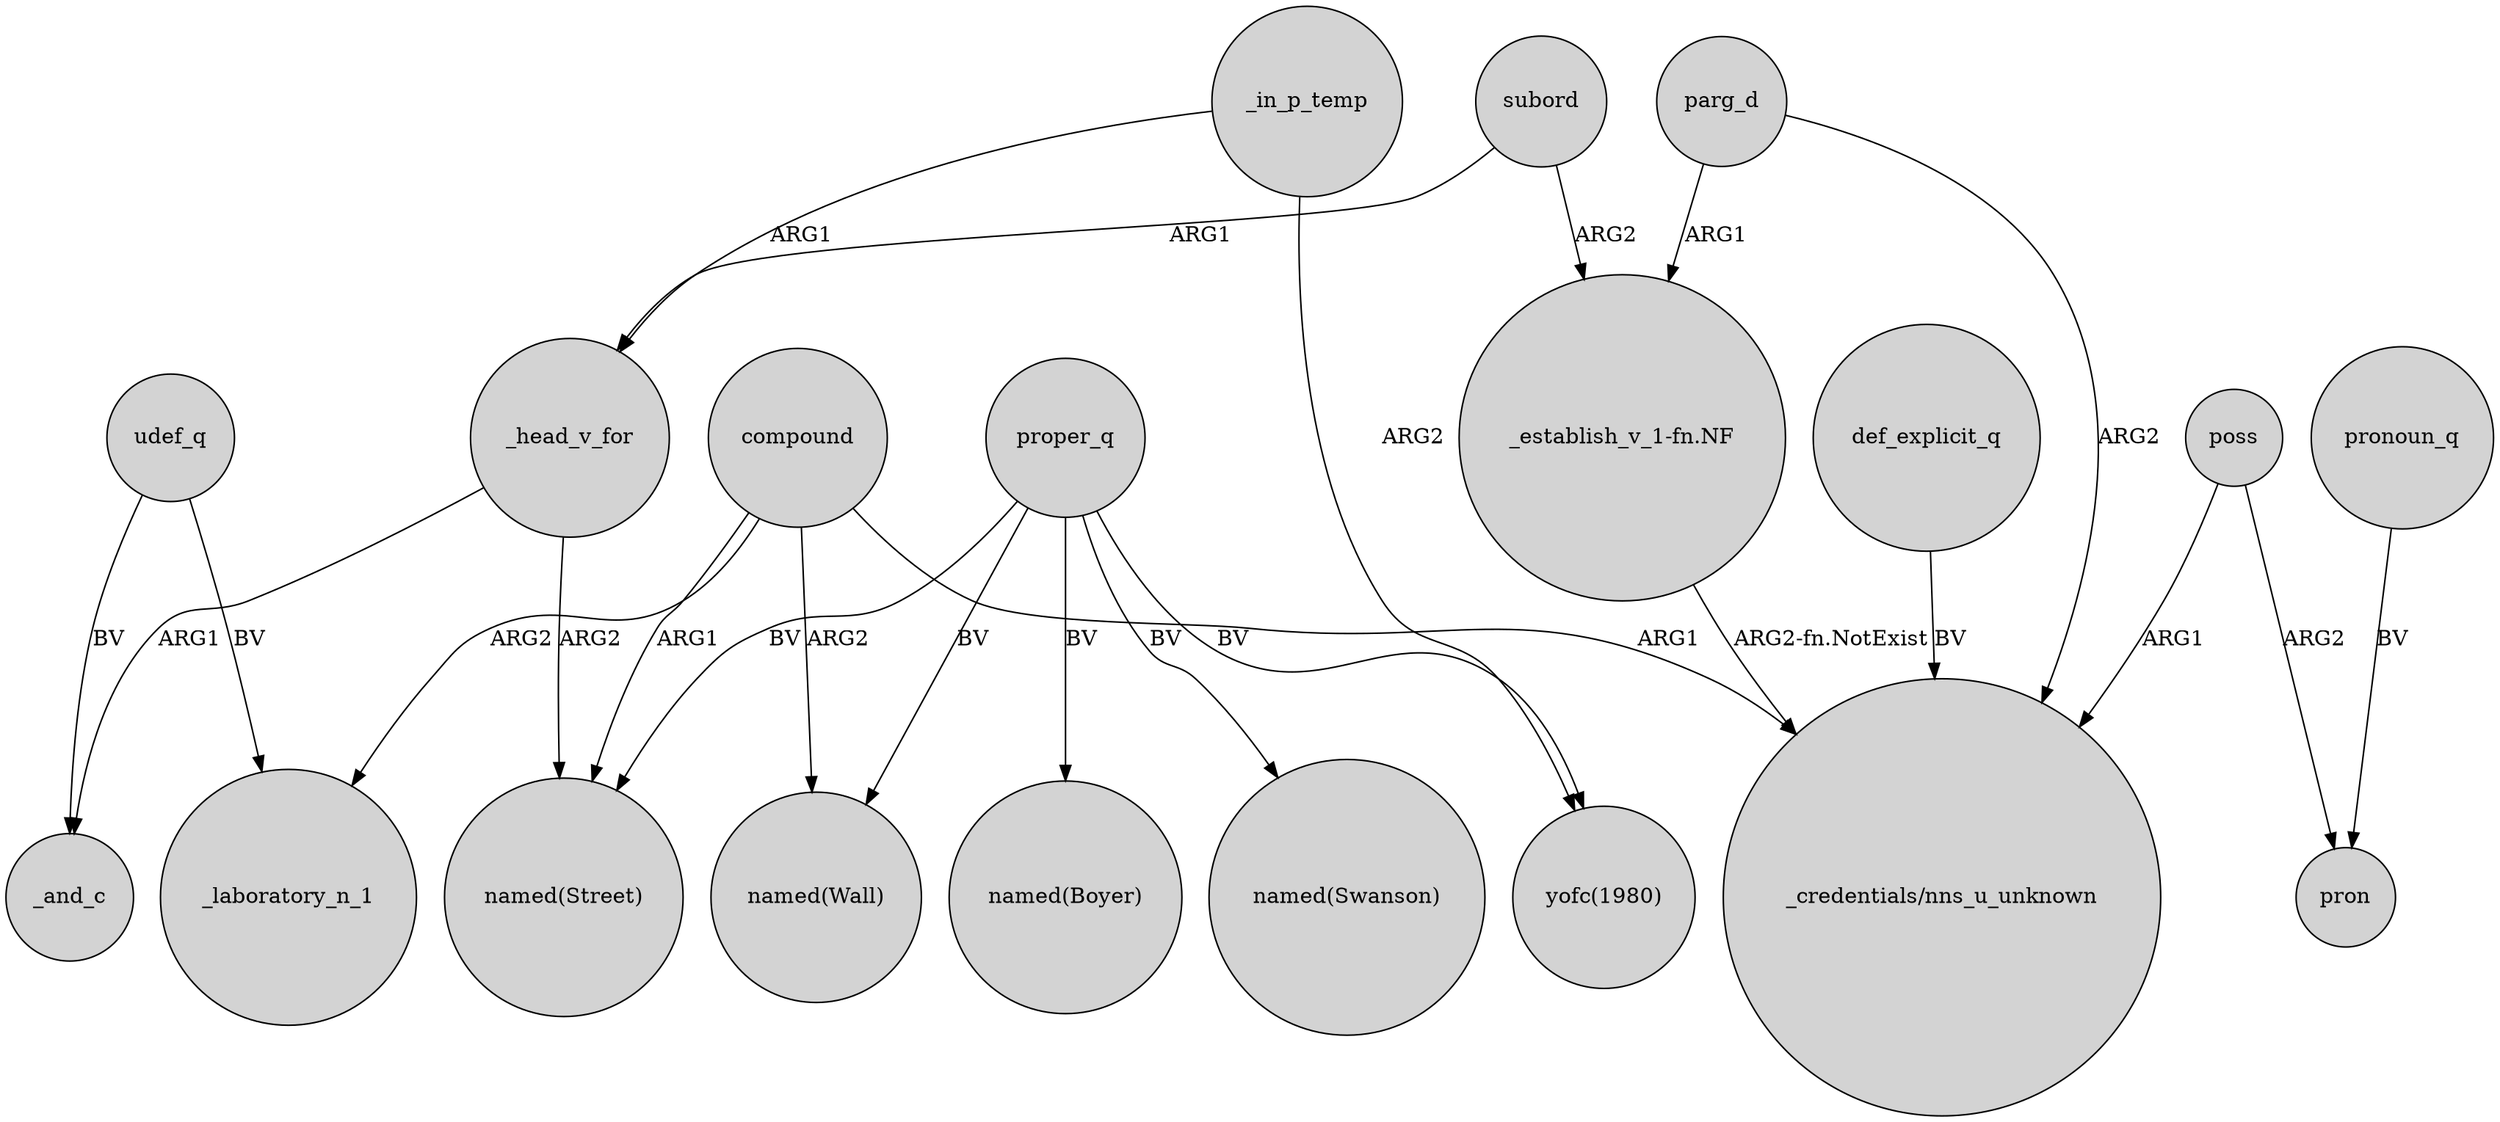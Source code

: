digraph {
	node [shape=circle style=filled]
	_head_v_for -> _and_c [label=ARG1]
	poss -> pron [label=ARG2]
	_in_p_temp -> _head_v_for [label=ARG1]
	_in_p_temp -> "yofc(1980)" [label=ARG2]
	compound -> "named(Street)" [label=ARG1]
	proper_q -> "named(Wall)" [label=BV]
	proper_q -> "named(Boyer)" [label=BV]
	udef_q -> _laboratory_n_1 [label=BV]
	subord -> "_establish_v_1-fn.NF" [label=ARG2]
	poss -> "_credentials/nns_u_unknown" [label=ARG1]
	subord -> _head_v_for [label=ARG1]
	proper_q -> "named(Street)" [label=BV]
	pronoun_q -> pron [label=BV]
	compound -> "_credentials/nns_u_unknown" [label=ARG1]
	parg_d -> "_establish_v_1-fn.NF" [label=ARG1]
	compound -> "named(Wall)" [label=ARG2]
	_head_v_for -> "named(Street)" [label=ARG2]
	proper_q -> "named(Swanson)" [label=BV]
	proper_q -> "yofc(1980)" [label=BV]
	"_establish_v_1-fn.NF" -> "_credentials/nns_u_unknown" [label="ARG2-fn.NotExist"]
	compound -> _laboratory_n_1 [label=ARG2]
	parg_d -> "_credentials/nns_u_unknown" [label=ARG2]
	udef_q -> _and_c [label=BV]
	def_explicit_q -> "_credentials/nns_u_unknown" [label=BV]
}
